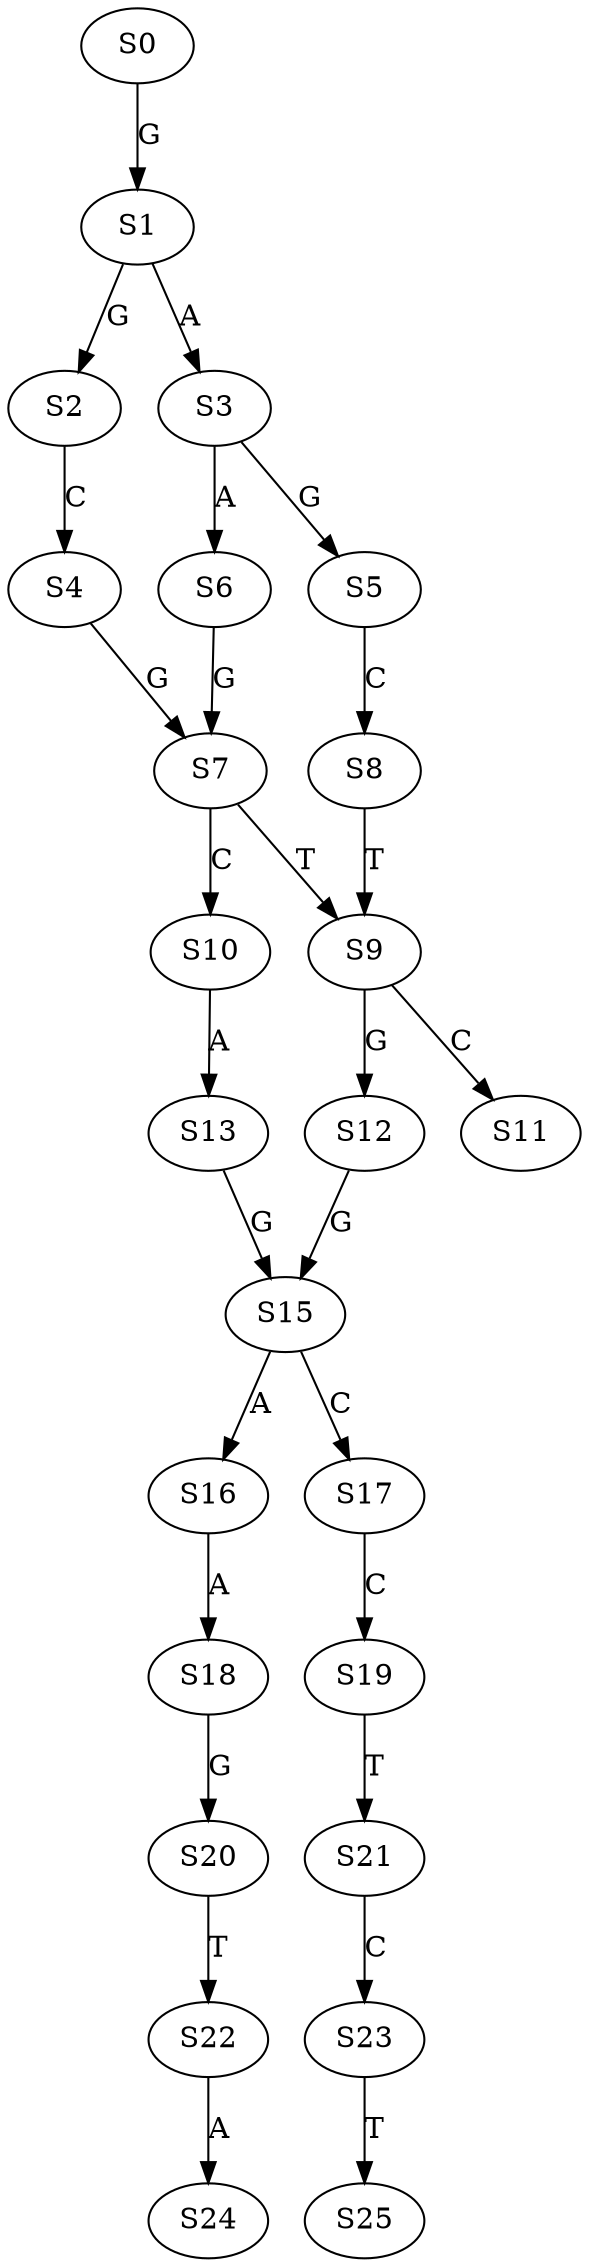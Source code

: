 strict digraph  {
	S0 -> S1 [ label = G ];
	S1 -> S2 [ label = G ];
	S1 -> S3 [ label = A ];
	S2 -> S4 [ label = C ];
	S3 -> S5 [ label = G ];
	S3 -> S6 [ label = A ];
	S4 -> S7 [ label = G ];
	S5 -> S8 [ label = C ];
	S6 -> S7 [ label = G ];
	S7 -> S9 [ label = T ];
	S7 -> S10 [ label = C ];
	S8 -> S9 [ label = T ];
	S9 -> S11 [ label = C ];
	S9 -> S12 [ label = G ];
	S10 -> S13 [ label = A ];
	S12 -> S15 [ label = G ];
	S13 -> S15 [ label = G ];
	S15 -> S16 [ label = A ];
	S15 -> S17 [ label = C ];
	S16 -> S18 [ label = A ];
	S17 -> S19 [ label = C ];
	S18 -> S20 [ label = G ];
	S19 -> S21 [ label = T ];
	S20 -> S22 [ label = T ];
	S21 -> S23 [ label = C ];
	S22 -> S24 [ label = A ];
	S23 -> S25 [ label = T ];
}
